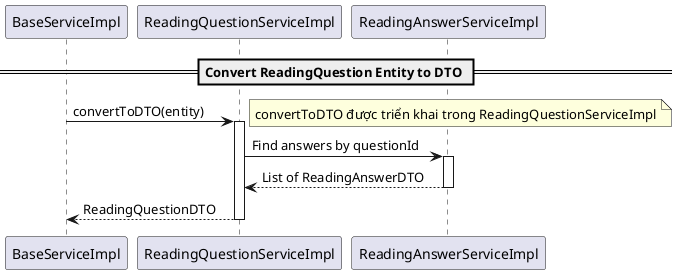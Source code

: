 @startuml ConvertToDTO

participant "BaseServiceImpl" as BSI
participant "ReadingQuestionServiceImpl" as RQS
participant "ReadingAnswerServiceImpl" as RAS

== Convert ReadingQuestion Entity to DTO ==
BSI -> RQS: convertToDTO(entity)
note right: convertToDTO được triển khai trong ReadingQuestionServiceImpl
activate RQS

RQS -> RAS: Find answers by questionId
activate RAS
RAS --> RQS: List of ReadingAnswerDTO
deactivate RAS

RQS --> BSI: ReadingQuestionDTO
deactivate RQS

@enduml
